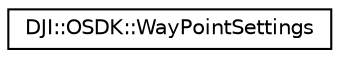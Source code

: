 digraph "Graphical Class Hierarchy"
{
 // INTERACTIVE_SVG=YES
 // LATEX_PDF_SIZE
  edge [fontname="Helvetica",fontsize="10",labelfontname="Helvetica",labelfontsize="10"];
  node [fontname="Helvetica",fontsize="10",shape=record];
  rankdir="LR";
  Node0 [label="DJI::OSDK::WayPointSettings",height=0.2,width=0.4,color="black", fillcolor="white", style="filled",URL="$structDJI_1_1OSDK_1_1WayPointSettings.html",tooltip="Waypoint settings for individual waypoints being added to the mission."];
}
